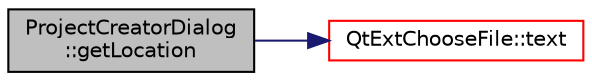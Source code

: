 digraph "ProjectCreatorDialog::getLocation"
{
 // LATEX_PDF_SIZE
  edge [fontname="Helvetica",fontsize="10",labelfontname="Helvetica",labelfontsize="10"];
  node [fontname="Helvetica",fontsize="10",shape=record];
  rankdir="LR";
  Node1 [label="ProjectCreatorDialog\l::getLocation",height=0.2,width=0.4,color="black", fillcolor="grey75", style="filled", fontcolor="black",tooltip=" "];
  Node1 -> Node2 [color="midnightblue",fontsize="10",style="solid",fontname="Helvetica"];
  Node2 [label="QtExtChooseFile::text",height=0.2,width=0.4,color="red", fillcolor="white", style="filled",URL="$class_qt_ext_choose_file.html#a25a2ec5cc7b9e996e8dc9739e7bd3a0f",tooltip=" "];
}
